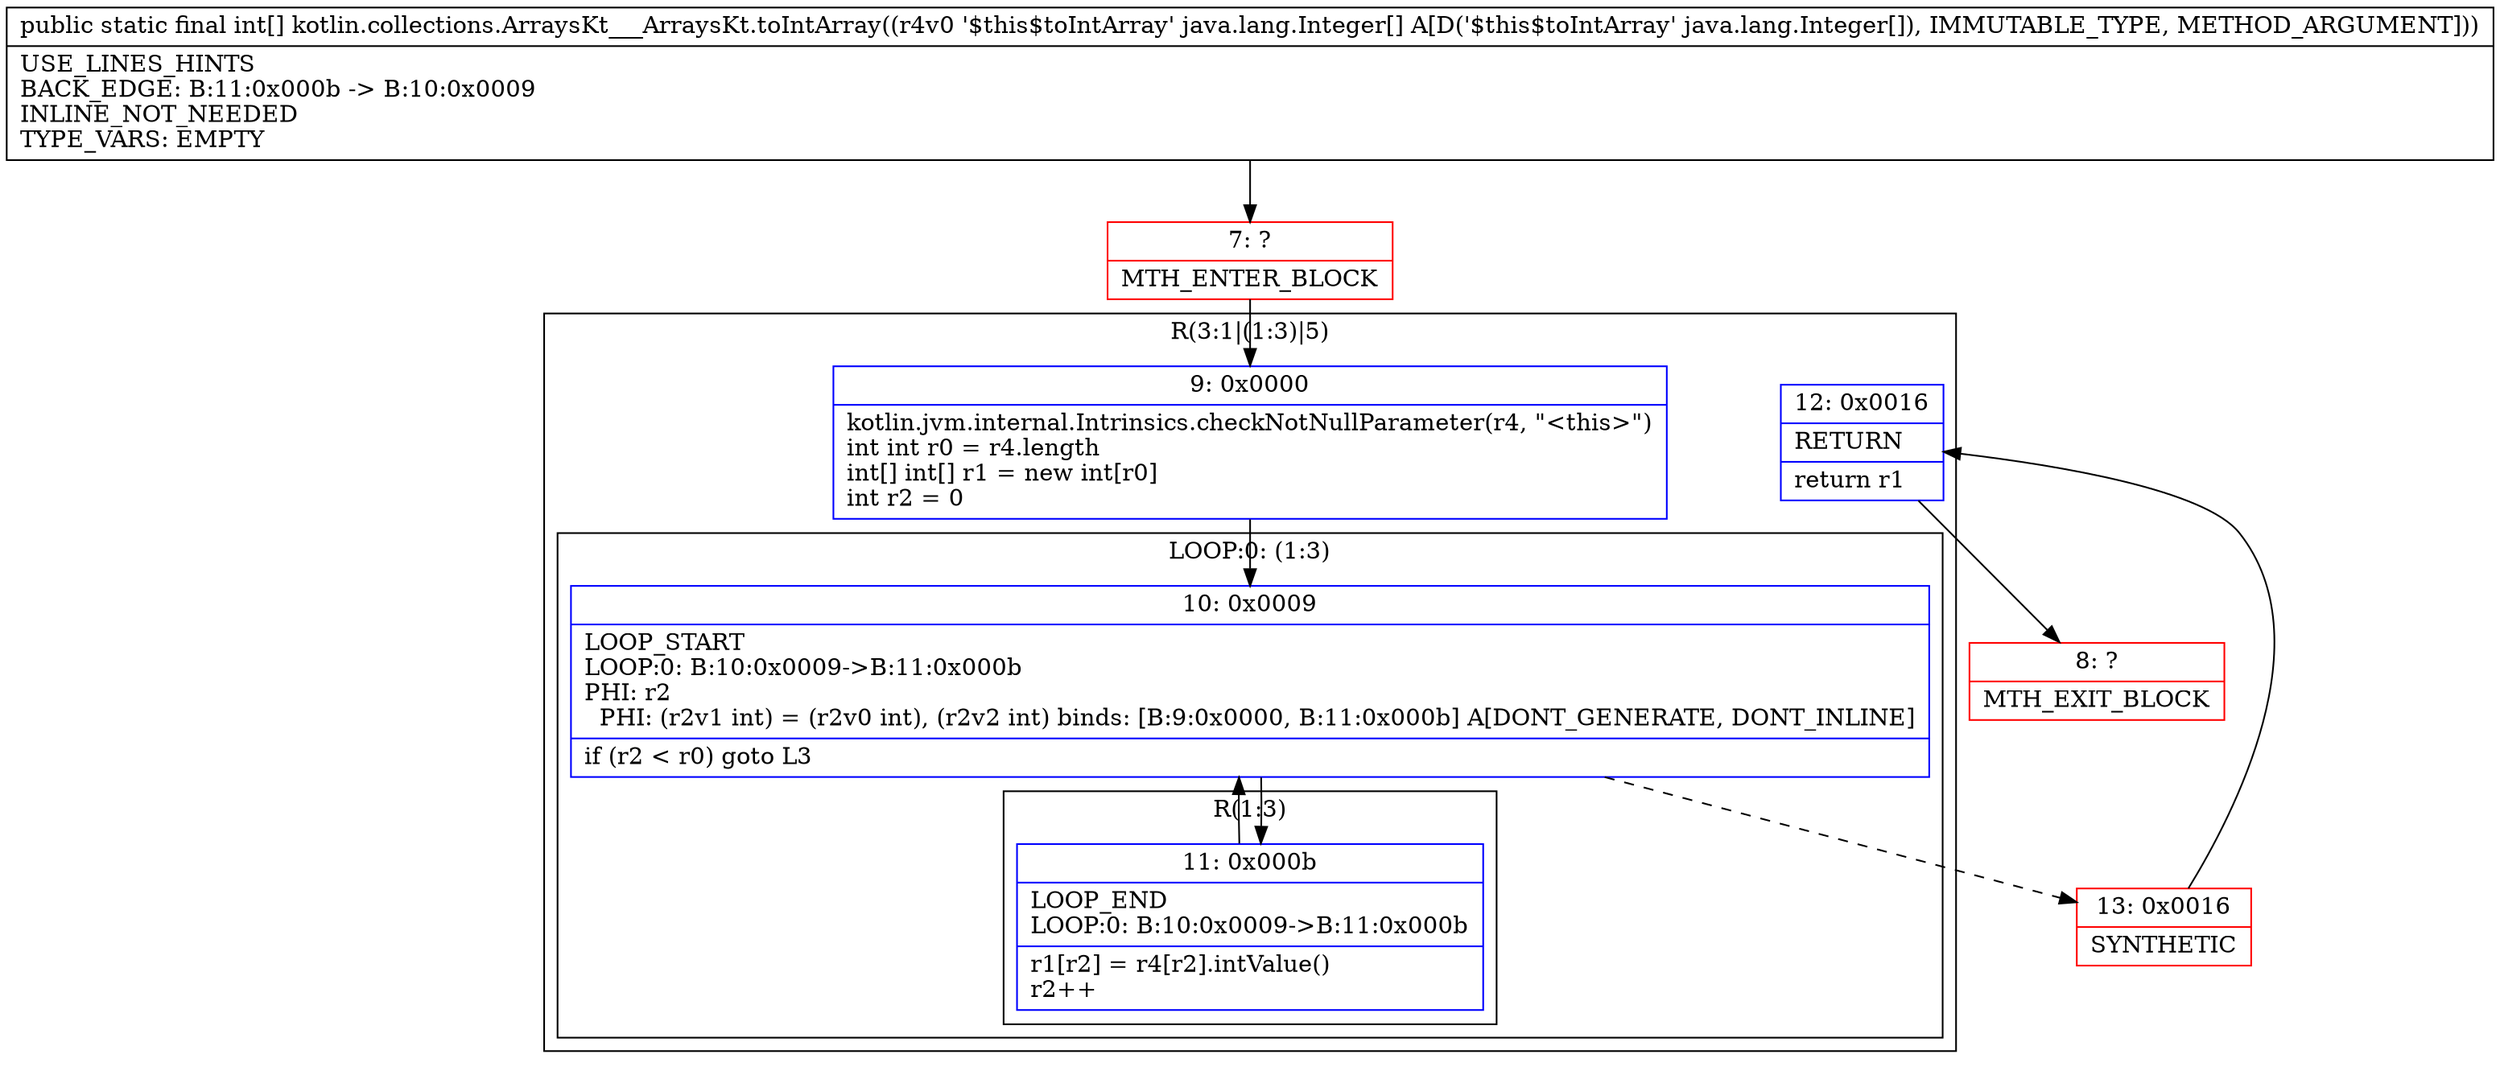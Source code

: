 digraph "CFG forkotlin.collections.ArraysKt___ArraysKt.toIntArray([Ljava\/lang\/Integer;)[I" {
subgraph cluster_Region_489270264 {
label = "R(3:1|(1:3)|5)";
node [shape=record,color=blue];
Node_9 [shape=record,label="{9\:\ 0x0000|kotlin.jvm.internal.Intrinsics.checkNotNullParameter(r4, \"\<this\>\")\lint int r0 = r4.length\lint[] int[] r1 = new int[r0]\lint r2 = 0\l}"];
subgraph cluster_LoopRegion_102777195 {
label = "LOOP:0: (1:3)";
node [shape=record,color=blue];
Node_10 [shape=record,label="{10\:\ 0x0009|LOOP_START\lLOOP:0: B:10:0x0009\-\>B:11:0x000b\lPHI: r2 \l  PHI: (r2v1 int) = (r2v0 int), (r2v2 int) binds: [B:9:0x0000, B:11:0x000b] A[DONT_GENERATE, DONT_INLINE]\l|if (r2 \< r0) goto L3\l}"];
subgraph cluster_Region_413204964 {
label = "R(1:3)";
node [shape=record,color=blue];
Node_11 [shape=record,label="{11\:\ 0x000b|LOOP_END\lLOOP:0: B:10:0x0009\-\>B:11:0x000b\l|r1[r2] = r4[r2].intValue()\lr2++\l}"];
}
}
Node_12 [shape=record,label="{12\:\ 0x0016|RETURN\l|return r1\l}"];
}
Node_7 [shape=record,color=red,label="{7\:\ ?|MTH_ENTER_BLOCK\l}"];
Node_13 [shape=record,color=red,label="{13\:\ 0x0016|SYNTHETIC\l}"];
Node_8 [shape=record,color=red,label="{8\:\ ?|MTH_EXIT_BLOCK\l}"];
MethodNode[shape=record,label="{public static final int[] kotlin.collections.ArraysKt___ArraysKt.toIntArray((r4v0 '$this$toIntArray' java.lang.Integer[] A[D('$this$toIntArray' java.lang.Integer[]), IMMUTABLE_TYPE, METHOD_ARGUMENT]))  | USE_LINES_HINTS\lBACK_EDGE: B:11:0x000b \-\> B:10:0x0009\lINLINE_NOT_NEEDED\lTYPE_VARS: EMPTY\l}"];
MethodNode -> Node_7;Node_9 -> Node_10;
Node_10 -> Node_11;
Node_10 -> Node_13[style=dashed];
Node_11 -> Node_10;
Node_12 -> Node_8;
Node_7 -> Node_9;
Node_13 -> Node_12;
}

